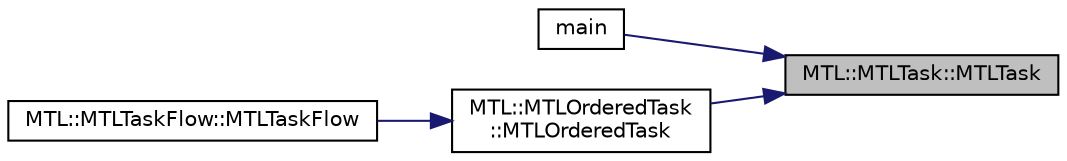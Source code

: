 digraph "MTL::MTLTask::MTLTask"
{
 // LATEX_PDF_SIZE
  edge [fontname="Helvetica",fontsize="10",labelfontname="Helvetica",labelfontsize="10"];
  node [fontname="Helvetica",fontsize="10",shape=record];
  rankdir="RL";
  Node1 [label="MTL::MTLTask::MTLTask",height=0.2,width=0.4,color="black", fillcolor="grey75", style="filled", fontcolor="black",tooltip="Construct a new MTLTask object."];
  Node1 -> Node2 [dir="back",color="midnightblue",fontsize="10",style="solid",fontname="Helvetica"];
  Node2 [label="main",height=0.2,width=0.4,color="black", fillcolor="white", style="filled",URL="$d7/da2/example_2example__6_2main_8cpp.html#ae66f6b31b5ad750f1fe042a706a4e3d4",tooltip=" "];
  Node1 -> Node3 [dir="back",color="midnightblue",fontsize="10",style="solid",fontname="Helvetica"];
  Node3 [label="MTL::MTLOrderedTask\l::MTLOrderedTask",height=0.2,width=0.4,color="black", fillcolor="white", style="filled",URL="$d1/d77/classMTL_1_1MTLOrderedTask.html#ad7a850b5faeb46a6651460e97b413347",tooltip="Constructor."];
  Node3 -> Node4 [dir="back",color="midnightblue",fontsize="10",style="solid",fontname="Helvetica"];
  Node4 [label="MTL::MTLTaskFlow::MTLTaskFlow",height=0.2,width=0.4,color="black", fillcolor="white", style="filled",URL="$d7/d79/classMTL_1_1MTLTaskFlow.html#a5adb68edc5b329d6b053863443eba65a",tooltip="Construct a new MTLTaskFlow object."];
}

